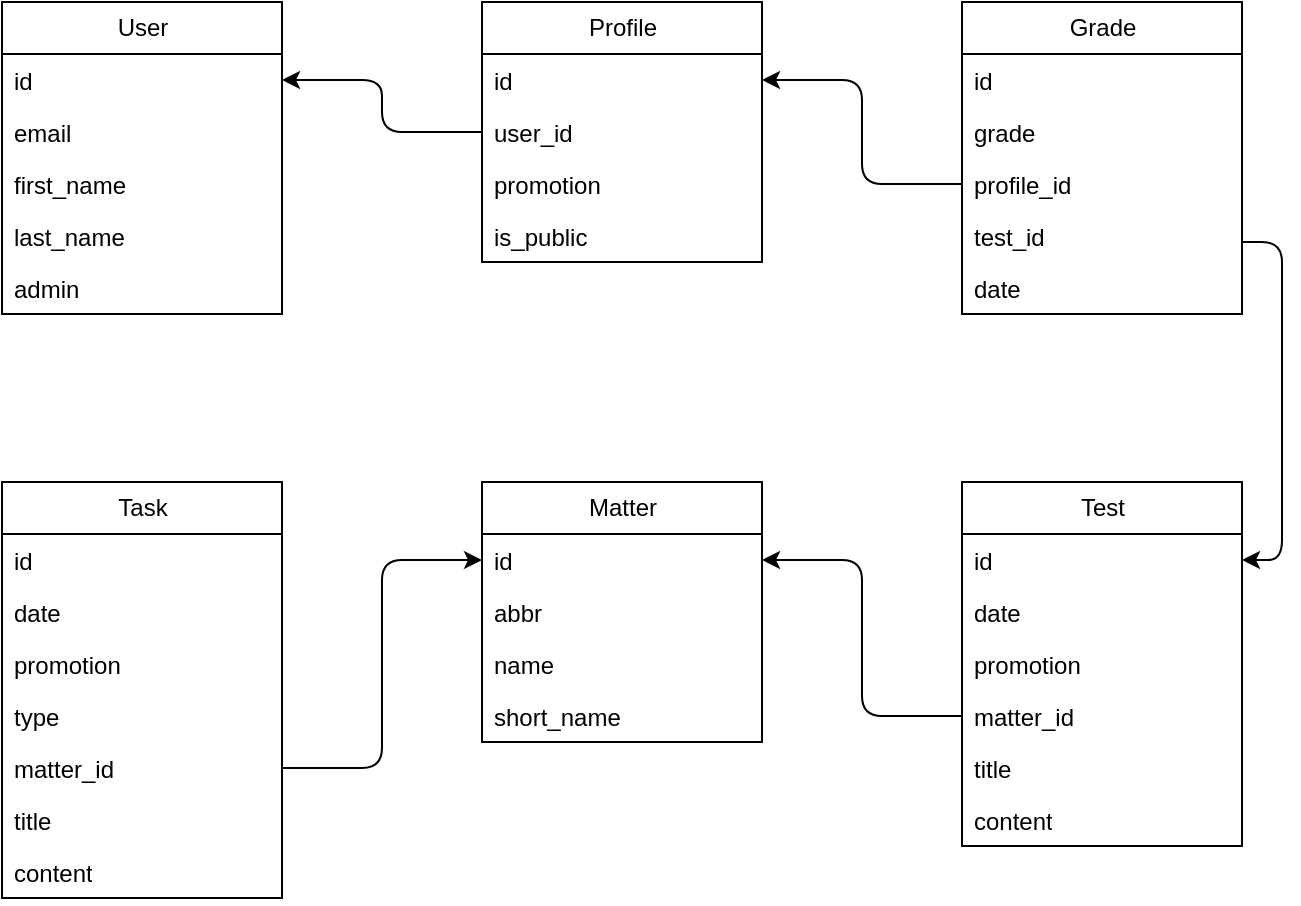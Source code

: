<mxfile>
    <diagram id="cqdpETuABZV71uQ6FCJ5" name="Page-1">
        <mxGraphModel dx="733" dy="388" grid="1" gridSize="10" guides="1" tooltips="1" connect="1" arrows="1" fold="1" page="1" pageScale="1" pageWidth="827" pageHeight="1169" math="0" shadow="0">
            <root>
                <mxCell id="0"/>
                <mxCell id="1" parent="0"/>
                <mxCell id="3" value="Matter" style="swimlane;fontStyle=0;childLayout=stackLayout;horizontal=1;startSize=26;fillColor=none;horizontalStack=0;resizeParent=1;resizeParentMax=0;resizeLast=0;collapsible=1;marginBottom=0;html=1;" vertex="1" parent="1">
                    <mxGeometry x="320" y="360" width="140" height="130" as="geometry"/>
                </mxCell>
                <mxCell id="4" value="id" style="text;strokeColor=none;fillColor=none;align=left;verticalAlign=top;spacingLeft=4;spacingRight=4;overflow=hidden;rotatable=0;points=[[0,0.5],[1,0.5]];portConstraint=eastwest;whiteSpace=wrap;html=1;" vertex="1" parent="3">
                    <mxGeometry y="26" width="140" height="26" as="geometry"/>
                </mxCell>
                <mxCell id="5" value="abbr" style="text;strokeColor=none;fillColor=none;align=left;verticalAlign=top;spacingLeft=4;spacingRight=4;overflow=hidden;rotatable=0;points=[[0,0.5],[1,0.5]];portConstraint=eastwest;whiteSpace=wrap;html=1;" vertex="1" parent="3">
                    <mxGeometry y="52" width="140" height="26" as="geometry"/>
                </mxCell>
                <mxCell id="6" value="name" style="text;strokeColor=none;fillColor=none;align=left;verticalAlign=top;spacingLeft=4;spacingRight=4;overflow=hidden;rotatable=0;points=[[0,0.5],[1,0.5]];portConstraint=eastwest;whiteSpace=wrap;html=1;" vertex="1" parent="3">
                    <mxGeometry y="78" width="140" height="26" as="geometry"/>
                </mxCell>
                <mxCell id="15" value="short_name" style="text;strokeColor=none;fillColor=none;align=left;verticalAlign=top;spacingLeft=4;spacingRight=4;overflow=hidden;rotatable=0;points=[[0,0.5],[1,0.5]];portConstraint=eastwest;whiteSpace=wrap;html=1;" vertex="1" parent="3">
                    <mxGeometry y="104" width="140" height="26" as="geometry"/>
                </mxCell>
                <mxCell id="17" value="Profile" style="swimlane;fontStyle=0;childLayout=stackLayout;horizontal=1;startSize=26;fillColor=none;horizontalStack=0;resizeParent=1;resizeParentMax=0;resizeLast=0;collapsible=1;marginBottom=0;html=1;" vertex="1" parent="1">
                    <mxGeometry x="320" y="120" width="140" height="130" as="geometry"/>
                </mxCell>
                <mxCell id="18" value="id" style="text;strokeColor=none;fillColor=none;align=left;verticalAlign=top;spacingLeft=4;spacingRight=4;overflow=hidden;rotatable=0;points=[[0,0.5],[1,0.5]];portConstraint=eastwest;whiteSpace=wrap;html=1;" vertex="1" parent="17">
                    <mxGeometry y="26" width="140" height="26" as="geometry"/>
                </mxCell>
                <mxCell id="19" value="user_id" style="text;strokeColor=none;fillColor=none;align=left;verticalAlign=top;spacingLeft=4;spacingRight=4;overflow=hidden;rotatable=0;points=[[0,0.5],[1,0.5]];portConstraint=eastwest;whiteSpace=wrap;html=1;" vertex="1" parent="17">
                    <mxGeometry y="52" width="140" height="26" as="geometry"/>
                </mxCell>
                <mxCell id="20" value="promotion" style="text;strokeColor=none;fillColor=none;align=left;verticalAlign=top;spacingLeft=4;spacingRight=4;overflow=hidden;rotatable=0;points=[[0,0.5],[1,0.5]];portConstraint=eastwest;whiteSpace=wrap;html=1;" vertex="1" parent="17">
                    <mxGeometry y="78" width="140" height="26" as="geometry"/>
                </mxCell>
                <mxCell id="21" value="is_public" style="text;strokeColor=none;fillColor=none;align=left;verticalAlign=top;spacingLeft=4;spacingRight=4;overflow=hidden;rotatable=0;points=[[0,0.5],[1,0.5]];portConstraint=eastwest;whiteSpace=wrap;html=1;" vertex="1" parent="17">
                    <mxGeometry y="104" width="140" height="26" as="geometry"/>
                </mxCell>
                <mxCell id="22" value="Task" style="swimlane;fontStyle=0;childLayout=stackLayout;horizontal=1;startSize=26;fillColor=none;horizontalStack=0;resizeParent=1;resizeParentMax=0;resizeLast=0;collapsible=1;marginBottom=0;html=1;" vertex="1" parent="1">
                    <mxGeometry x="80" y="360" width="140" height="208" as="geometry"/>
                </mxCell>
                <mxCell id="23" value="id" style="text;strokeColor=none;fillColor=none;align=left;verticalAlign=top;spacingLeft=4;spacingRight=4;overflow=hidden;rotatable=0;points=[[0,0.5],[1,0.5]];portConstraint=eastwest;whiteSpace=wrap;html=1;" vertex="1" parent="22">
                    <mxGeometry y="26" width="140" height="26" as="geometry"/>
                </mxCell>
                <mxCell id="24" value="date" style="text;strokeColor=none;fillColor=none;align=left;verticalAlign=top;spacingLeft=4;spacingRight=4;overflow=hidden;rotatable=0;points=[[0,0.5],[1,0.5]];portConstraint=eastwest;whiteSpace=wrap;html=1;" vertex="1" parent="22">
                    <mxGeometry y="52" width="140" height="26" as="geometry"/>
                </mxCell>
                <mxCell id="25" value="promotion" style="text;strokeColor=none;fillColor=none;align=left;verticalAlign=top;spacingLeft=4;spacingRight=4;overflow=hidden;rotatable=0;points=[[0,0.5],[1,0.5]];portConstraint=eastwest;whiteSpace=wrap;html=1;" vertex="1" parent="22">
                    <mxGeometry y="78" width="140" height="26" as="geometry"/>
                </mxCell>
                <mxCell id="26" value="type" style="text;strokeColor=none;fillColor=none;align=left;verticalAlign=top;spacingLeft=4;spacingRight=4;overflow=hidden;rotatable=0;points=[[0,0.5],[1,0.5]];portConstraint=eastwest;whiteSpace=wrap;html=1;" vertex="1" parent="22">
                    <mxGeometry y="104" width="140" height="26" as="geometry"/>
                </mxCell>
                <mxCell id="27" value="matter_id" style="text;strokeColor=none;fillColor=none;align=left;verticalAlign=top;spacingLeft=4;spacingRight=4;overflow=hidden;rotatable=0;points=[[0,0.5],[1,0.5]];portConstraint=eastwest;whiteSpace=wrap;html=1;" vertex="1" parent="22">
                    <mxGeometry y="130" width="140" height="26" as="geometry"/>
                </mxCell>
                <mxCell id="28" value="title" style="text;strokeColor=none;fillColor=none;align=left;verticalAlign=top;spacingLeft=4;spacingRight=4;overflow=hidden;rotatable=0;points=[[0,0.5],[1,0.5]];portConstraint=eastwest;whiteSpace=wrap;html=1;" vertex="1" parent="22">
                    <mxGeometry y="156" width="140" height="26" as="geometry"/>
                </mxCell>
                <mxCell id="29" value="content" style="text;strokeColor=none;fillColor=none;align=left;verticalAlign=top;spacingLeft=4;spacingRight=4;overflow=hidden;rotatable=0;points=[[0,0.5],[1,0.5]];portConstraint=eastwest;whiteSpace=wrap;html=1;" vertex="1" parent="22">
                    <mxGeometry y="182" width="140" height="26" as="geometry"/>
                </mxCell>
                <mxCell id="30" value="User" style="swimlane;fontStyle=0;childLayout=stackLayout;horizontal=1;startSize=26;fillColor=none;horizontalStack=0;resizeParent=1;resizeParentMax=0;resizeLast=0;collapsible=1;marginBottom=0;html=1;" vertex="1" parent="1">
                    <mxGeometry x="80" y="120" width="140" height="156" as="geometry"/>
                </mxCell>
                <mxCell id="31" value="id" style="text;strokeColor=none;fillColor=none;align=left;verticalAlign=top;spacingLeft=4;spacingRight=4;overflow=hidden;rotatable=0;points=[[0,0.5],[1,0.5]];portConstraint=eastwest;whiteSpace=wrap;html=1;" vertex="1" parent="30">
                    <mxGeometry y="26" width="140" height="26" as="geometry"/>
                </mxCell>
                <mxCell id="32" value="email" style="text;strokeColor=none;fillColor=none;align=left;verticalAlign=top;spacingLeft=4;spacingRight=4;overflow=hidden;rotatable=0;points=[[0,0.5],[1,0.5]];portConstraint=eastwest;whiteSpace=wrap;html=1;" vertex="1" parent="30">
                    <mxGeometry y="52" width="140" height="26" as="geometry"/>
                </mxCell>
                <mxCell id="33" value="first_name" style="text;strokeColor=none;fillColor=none;align=left;verticalAlign=top;spacingLeft=4;spacingRight=4;overflow=hidden;rotatable=0;points=[[0,0.5],[1,0.5]];portConstraint=eastwest;whiteSpace=wrap;html=1;" vertex="1" parent="30">
                    <mxGeometry y="78" width="140" height="26" as="geometry"/>
                </mxCell>
                <mxCell id="34" value="last_name" style="text;strokeColor=none;fillColor=none;align=left;verticalAlign=top;spacingLeft=4;spacingRight=4;overflow=hidden;rotatable=0;points=[[0,0.5],[1,0.5]];portConstraint=eastwest;whiteSpace=wrap;html=1;" vertex="1" parent="30">
                    <mxGeometry y="104" width="140" height="26" as="geometry"/>
                </mxCell>
                <mxCell id="35" value="admin" style="text;strokeColor=none;fillColor=none;align=left;verticalAlign=top;spacingLeft=4;spacingRight=4;overflow=hidden;rotatable=0;points=[[0,0.5],[1,0.5]];portConstraint=eastwest;whiteSpace=wrap;html=1;" vertex="1" parent="30">
                    <mxGeometry y="130" width="140" height="26" as="geometry"/>
                </mxCell>
                <mxCell id="38" style="edgeStyle=orthogonalEdgeStyle;html=1;" edge="1" parent="1" source="19" target="31">
                    <mxGeometry relative="1" as="geometry"/>
                </mxCell>
                <mxCell id="39" style="edgeStyle=orthogonalEdgeStyle;html=1;" edge="1" parent="1" source="27" target="4">
                    <mxGeometry relative="1" as="geometry"/>
                </mxCell>
                <mxCell id="40" value="Grade" style="swimlane;fontStyle=0;childLayout=stackLayout;horizontal=1;startSize=26;fillColor=none;horizontalStack=0;resizeParent=1;resizeParentMax=0;resizeLast=0;collapsible=1;marginBottom=0;html=1;" vertex="1" parent="1">
                    <mxGeometry x="560" y="120" width="140" height="156" as="geometry"/>
                </mxCell>
                <mxCell id="41" value="id" style="text;strokeColor=none;fillColor=none;align=left;verticalAlign=top;spacingLeft=4;spacingRight=4;overflow=hidden;rotatable=0;points=[[0,0.5],[1,0.5]];portConstraint=eastwest;whiteSpace=wrap;html=1;" vertex="1" parent="40">
                    <mxGeometry y="26" width="140" height="26" as="geometry"/>
                </mxCell>
                <mxCell id="44" value="grade" style="text;strokeColor=none;fillColor=none;align=left;verticalAlign=top;spacingLeft=4;spacingRight=4;overflow=hidden;rotatable=0;points=[[0,0.5],[1,0.5]];portConstraint=eastwest;whiteSpace=wrap;html=1;" vertex="1" parent="40">
                    <mxGeometry y="52" width="140" height="26" as="geometry"/>
                </mxCell>
                <mxCell id="42" value="profile_id" style="text;strokeColor=none;fillColor=none;align=left;verticalAlign=top;spacingLeft=4;spacingRight=4;overflow=hidden;rotatable=0;points=[[0,0.5],[1,0.5]];portConstraint=eastwest;whiteSpace=wrap;html=1;" vertex="1" parent="40">
                    <mxGeometry y="78" width="140" height="26" as="geometry"/>
                </mxCell>
                <mxCell id="50" value="test_id" style="text;strokeColor=none;fillColor=none;align=left;verticalAlign=top;spacingLeft=4;spacingRight=4;overflow=hidden;rotatable=0;points=[[0,0.5],[1,0.5]];portConstraint=eastwest;whiteSpace=wrap;html=1;" vertex="1" parent="40">
                    <mxGeometry y="104" width="140" height="26" as="geometry"/>
                </mxCell>
                <mxCell id="51" value="date" style="text;strokeColor=none;fillColor=none;align=left;verticalAlign=top;spacingLeft=4;spacingRight=4;overflow=hidden;rotatable=0;points=[[0,0.5],[1,0.5]];portConstraint=eastwest;whiteSpace=wrap;html=1;" vertex="1" parent="40">
                    <mxGeometry y="130" width="140" height="26" as="geometry"/>
                </mxCell>
                <mxCell id="52" value="Test" style="swimlane;fontStyle=0;childLayout=stackLayout;horizontal=1;startSize=26;fillColor=none;horizontalStack=0;resizeParent=1;resizeParentMax=0;resizeLast=0;collapsible=1;marginBottom=0;html=1;" vertex="1" parent="1">
                    <mxGeometry x="560" y="360" width="140" height="182" as="geometry"/>
                </mxCell>
                <mxCell id="53" value="id" style="text;strokeColor=none;fillColor=none;align=left;verticalAlign=top;spacingLeft=4;spacingRight=4;overflow=hidden;rotatable=0;points=[[0,0.5],[1,0.5]];portConstraint=eastwest;whiteSpace=wrap;html=1;" vertex="1" parent="52">
                    <mxGeometry y="26" width="140" height="26" as="geometry"/>
                </mxCell>
                <mxCell id="54" value="date" style="text;strokeColor=none;fillColor=none;align=left;verticalAlign=top;spacingLeft=4;spacingRight=4;overflow=hidden;rotatable=0;points=[[0,0.5],[1,0.5]];portConstraint=eastwest;whiteSpace=wrap;html=1;" vertex="1" parent="52">
                    <mxGeometry y="52" width="140" height="26" as="geometry"/>
                </mxCell>
                <mxCell id="55" value="promotion" style="text;strokeColor=none;fillColor=none;align=left;verticalAlign=top;spacingLeft=4;spacingRight=4;overflow=hidden;rotatable=0;points=[[0,0.5],[1,0.5]];portConstraint=eastwest;whiteSpace=wrap;html=1;" vertex="1" parent="52">
                    <mxGeometry y="78" width="140" height="26" as="geometry"/>
                </mxCell>
                <mxCell id="57" value="matter_id" style="text;strokeColor=none;fillColor=none;align=left;verticalAlign=top;spacingLeft=4;spacingRight=4;overflow=hidden;rotatable=0;points=[[0,0.5],[1,0.5]];portConstraint=eastwest;whiteSpace=wrap;html=1;" vertex="1" parent="52">
                    <mxGeometry y="104" width="140" height="26" as="geometry"/>
                </mxCell>
                <mxCell id="58" value="title" style="text;strokeColor=none;fillColor=none;align=left;verticalAlign=top;spacingLeft=4;spacingRight=4;overflow=hidden;rotatable=0;points=[[0,0.5],[1,0.5]];portConstraint=eastwest;whiteSpace=wrap;html=1;" vertex="1" parent="52">
                    <mxGeometry y="130" width="140" height="26" as="geometry"/>
                </mxCell>
                <mxCell id="59" value="content" style="text;strokeColor=none;fillColor=none;align=left;verticalAlign=top;spacingLeft=4;spacingRight=4;overflow=hidden;rotatable=0;points=[[0,0.5],[1,0.5]];portConstraint=eastwest;whiteSpace=wrap;html=1;" vertex="1" parent="52">
                    <mxGeometry y="156" width="140" height="26" as="geometry"/>
                </mxCell>
                <mxCell id="60" style="edgeStyle=orthogonalEdgeStyle;html=1;" edge="1" parent="1" source="42" target="18">
                    <mxGeometry relative="1" as="geometry"/>
                </mxCell>
                <mxCell id="61" style="edgeStyle=orthogonalEdgeStyle;html=1;" edge="1" parent="1" source="50" target="53">
                    <mxGeometry relative="1" as="geometry">
                        <Array as="points">
                            <mxPoint x="720" y="240"/>
                            <mxPoint x="720" y="399"/>
                        </Array>
                    </mxGeometry>
                </mxCell>
                <mxCell id="62" style="edgeStyle=orthogonalEdgeStyle;html=1;" edge="1" parent="1" source="57" target="4">
                    <mxGeometry relative="1" as="geometry"/>
                </mxCell>
            </root>
        </mxGraphModel>
    </diagram>
</mxfile>
